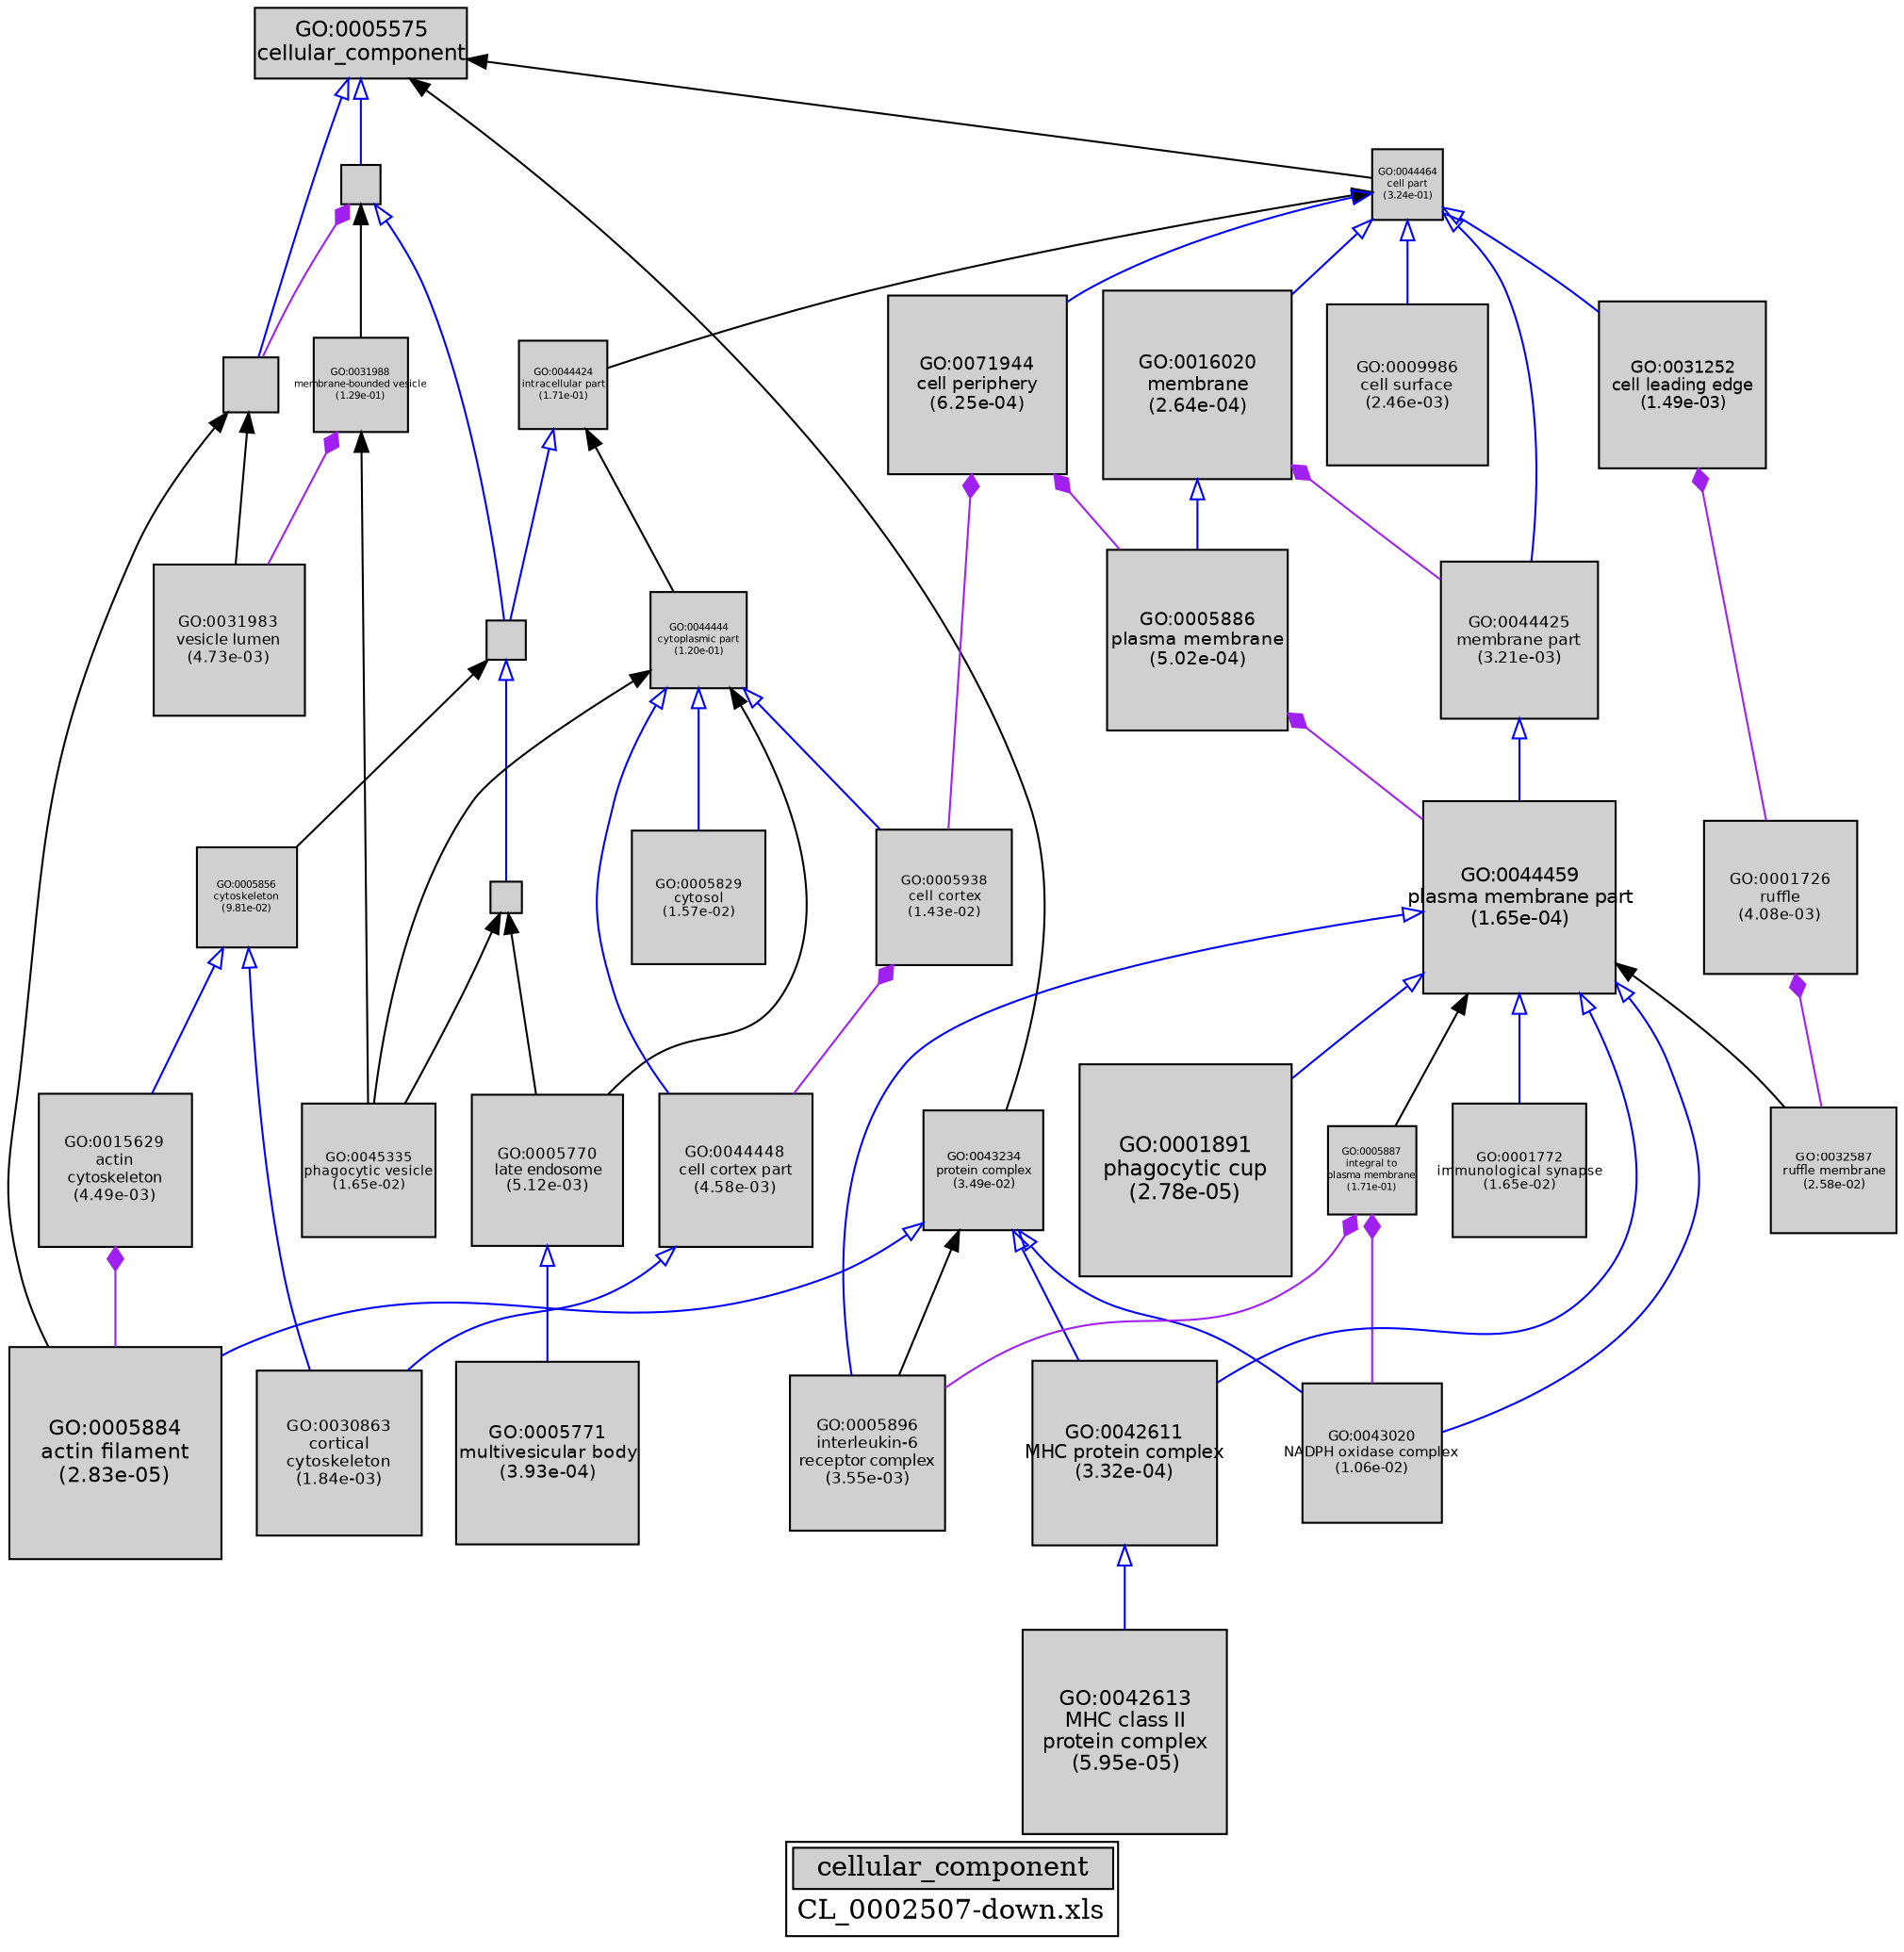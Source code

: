 digraph "cellular_component" {
graph [ bgcolor = "#FFFFFF", label = <<TABLE COLOR="black" BGCOLOR="white"><TR><TD COLSPAN="2" BGCOLOR="#D0D0D0"><FONT COLOR="black">cellular_component</FONT></TD></TR><TR><TD BORDER="0">CL_0002507-down.xls</TD></TR></TABLE>> ];
node [ fontname = "Helvetica" ];

subgraph "nodes" {

node [ style = "filled", fixedsize = "true", width = 1, shape = "box", fontsize = 9, fillcolor = "#D0D0D0", fontcolor = "black", color = "black" ];

"GO:0044425" [ URL = "#GO:0044425", label = <<TABLE BORDER="0"><TR><TD>GO:0044425<BR/>membrane part<BR/>(3.21e-03)</TD></TR></TABLE>>, width = 1.11188306512, shape = "box", fontsize = 8.00555806883, height = 1.11188306512 ];
"GO:0042613" [ URL = "#GO:0042613", label = <<TABLE BORDER="0"><TR><TD>GO:0042613<BR/>MHC class II<BR/>protein complex<BR/>(5.95e-05)</TD></TR></TABLE>>, width = 1.44488470119, shape = "box", fontsize = 10.4031698486, height = 1.44488470119 ];
"GO:0015629" [ URL = "#GO:0015629", label = <<TABLE BORDER="0"><TR><TD>GO:0015629<BR/>actin<BR/>cytoskeleton<BR/>(4.49e-03)</TD></TR></TABLE>>, width = 1.0790889931, shape = "box", fontsize = 7.76944075031, height = 1.0790889931 ];
"GO:0005829" [ URL = "#GO:0005829", label = <<TABLE BORDER="0"><TR><TD>GO:0005829<BR/>cytosol<BR/>(1.57e-02)</TD></TR></TABLE>>, width = 0.946842237387, shape = "box", fontsize = 6.81726410919, height = 0.946842237387 ];
"GO:0031983" [ URL = "#GO:0031983", label = <<TABLE BORDER="0"><TR><TD>GO:0031983<BR/>vesicle lumen<BR/>(4.73e-03)</TD></TR></TABLE>>, width = 1.07389589781, shape = "box", fontsize = 7.73205046423, height = 1.07389589781 ];
"GO:0005856" [ URL = "#GO:0005856", label = <<TABLE BORDER="0"><TR><TD>GO:0005856<BR/>cytoskeleton<BR/>(9.81e-02)</TD></TR></TABLE>>, width = 0.711159034672, shape = "box", fontsize = 5.12034504964, height = 0.711159034672 ];
"GO:0043234" [ URL = "#GO:0043234", label = <<TABLE BORDER="0"><TR><TD>GO:0043234<BR/>protein complex<BR/>(3.49e-02)</TD></TR></TABLE>>, width = 0.852553809138, shape = "box", fontsize = 6.1383874258, height = 0.852553809138 ];
"GO:0005770" [ URL = "#GO:0005770", label = <<TABLE BORDER="0"><TR><TD>GO:0005770<BR/>late endosome<BR/>(5.12e-03)</TD></TR></TABLE>>, width = 1.06610027557, shape = "box", fontsize = 7.67592198414, height = 1.06610027557 ];
"GO:0009986" [ URL = "#GO:0009986", label = <<TABLE BORDER="0"><TR><TD>GO:0009986<BR/>cell surface<BR/>(2.46e-03)</TD></TR></TABLE>>, width = 1.13713592443, shape = "box", fontsize = 8.18737865589, height = 1.13713592443 ];
"GO:0005771" [ URL = "#GO:0005771", label = <<TABLE BORDER="0"><TR><TD>GO:0005771<BR/>multivesicular body<BR/>(3.93e-04)</TD></TR></TABLE>>, width = 1.29800250672, shape = "box", fontsize = 9.34561804839, height = 1.29800250672 ];
"GO:0016020" [ URL = "#GO:0016020", label = <<TABLE BORDER="0"><TR><TD>GO:0016020<BR/>membrane<BR/>(2.64e-04)</TD></TR></TABLE>>, width = 1.33037156487, shape = "box", fontsize = 9.57867526703, height = 1.33037156487 ];
"GO:0005575" [ URL = "#GO:0005575", label = <<TABLE BORDER="0"><TR><TD>GO:0005575<BR/>cellular_component</TD></TR></TABLE>>, width = 1.5, shape = "box", fontsize = 10.8 ];
"GO:0044422" [ URL = "#GO:0044422", label = "", width = 0.388548033475, shape = "box", height = 0.388548033475 ];
"GO:0005938" [ URL = "#GO:0005938", label = <<TABLE BORDER="0"><TR><TD>GO:0005938<BR/>cell cortex<BR/>(1.43e-02)</TD></TR></TABLE>>, width = 0.957987652261, shape = "box", fontsize = 6.89751109628, height = 0.957987652261 ];
"GO:0031988" [ URL = "#GO:0031988", label = <<TABLE BORDER="0"><TR><TD>GO:0031988<BR/>membrane-bounded vesicle<BR/>(1.29e-01)</TD></TR></TABLE>>, width = 0.668861197429, shape = "box", fontsize = 5.0, height = 0.668861197429 ];
"GO:0044424" [ URL = "#GO:0044424", label = <<TABLE BORDER="0"><TR><TD>GO:0044424<BR/>intracellular part<BR/>(1.71e-01)</TD></TR></TABLE>>, width = 0.621741760397, shape = "box", fontsize = 5.0, height = 0.621741760397 ];
"GO:0045335" [ URL = "#GO:0045335", label = <<TABLE BORDER="0"><TR><TD>GO:0045335<BR/>phagocytic vesicle<BR/>(1.65e-02)</TD></TR></TABLE>>, width = 0.941760380065, shape = "box", fontsize = 6.78067473647, height = 0.941760380065 ];
"GO:0043226" [ URL = "#GO:0043226", label = "", width = 0.27716762105, shape = "box", height = 0.27716762105 ];
"GO:0001726" [ URL = "#GO:0001726", label = <<TABLE BORDER="0"><TR><TD>GO:0001726<BR/>ruffle<BR/>(4.08e-03)</TD></TR></TABLE>>, width = 1.08861323757, shape = "box", fontsize = 7.83801531054, height = 1.08861323757 ];
"GO:0005887" [ URL = "#GO:0005887", label = <<TABLE BORDER="0"><TR><TD>GO:0005887<BR/>integral to<BR/>plasma membrane<BR/>(1.71e-01)</TD></TR></TABLE>>, width = 0.62259425523, shape = "box", fontsize = 5.0, height = 0.62259425523 ];
"GO:0031252" [ URL = "#GO:0031252", label = <<TABLE BORDER="0"><TR><TD>GO:0031252<BR/>cell leading edge<BR/>(1.49e-03)</TD></TR></TABLE>>, width = 1.18341591532, shape = "box", fontsize = 8.5205945903, height = 1.18341591532 ];
"GO:0043231" [ URL = "#GO:0043231", label = "", width = 0.226177605597, shape = "box", height = 0.226177605597 ];
"GO:0044464" [ URL = "#GO:0044464", label = <<TABLE BORDER="0"><TR><TD>GO:0044464<BR/>cell part<BR/>(3.24e-01)</TD></TR></TABLE>>, width = 0.500455103926, shape = "box", fontsize = 5.0, height = 0.500455103926 ];
"GO:0005886" [ URL = "#GO:0005886", label = <<TABLE BORDER="0"><TR><TD>GO:0005886<BR/>plasma membrane<BR/>(5.02e-04)</TD></TR></TABLE>>, width = 1.27772007833, shape = "box", fontsize = 9.19958456396, height = 1.27772007833 ];
"GO:0044448" [ URL = "#GO:0044448", label = <<TABLE BORDER="0"><TR><TD>GO:0044448<BR/>cell cortex part<BR/>(4.58e-03)</TD></TR></TABLE>>, width = 1.07707599891, shape = "box", fontsize = 7.75494719217, height = 1.07707599891 ];
"GO:0001772" [ URL = "#GO:0001772", label = <<TABLE BORDER="0"><TR><TD>GO:0001772<BR/>immunological synapse<BR/>(1.65e-02)</TD></TR></TABLE>>, width = 0.941760380065, shape = "box", fontsize = 6.78067473647, height = 0.941760380065 ];
"GO:0030863" [ URL = "#GO:0030863", label = <<TABLE BORDER="0"><TR><TD>GO:0030863<BR/>cortical<BR/>cytoskeleton<BR/>(1.84e-03)</TD></TR></TABLE>>, width = 1.16427310654, shape = "box", fontsize = 8.3827663671, height = 1.16427310654 ];
"GO:0071944" [ URL = "#GO:0071944", label = <<TABLE BORDER="0"><TR><TD>GO:0071944<BR/>cell periphery<BR/>(6.25e-04)</TD></TR></TABLE>>, width = 1.2591534726, shape = "box", fontsize = 9.06590500273, height = 1.2591534726 ];
"GO:0005896" [ URL = "#GO:0005896", label = <<TABLE BORDER="0"><TR><TD>GO:0005896<BR/>interleukin-6<BR/>receptor complex<BR/>(3.55e-03)</TD></TR></TABLE>>, width = 1.10207502029, shape = "box", fontsize = 7.93494014609, height = 1.10207502029 ];
"GO:0044459" [ URL = "#GO:0044459", label = <<TABLE BORDER="0"><TR><TD>GO:0044459<BR/>plasma membrane part<BR/>(1.65e-04)</TD></TR></TABLE>>, width = 1.36753784763, shape = "box", fontsize = 9.84627250296, height = 1.36753784763 ];
"GO:0043229" [ URL = "#GO:0043229", label = "", width = 0.279701973756, shape = "box", height = 0.279701973756 ];
"GO:0042611" [ URL = "#GO:0042611", label = <<TABLE BORDER="0"><TR><TD>GO:0042611<BR/>MHC protein complex<BR/>(3.32e-04)</TD></TR></TABLE>>, width = 1.3118298364, shape = "box", fontsize = 9.44517482207, height = 1.3118298364 ];
"GO:0043020" [ URL = "#GO:0043020", label = <<TABLE BORDER="0"><TR><TD>GO:0043020<BR/>NADPH oxidase complex<BR/>(1.06e-02)</TD></TR></TABLE>>, width = 0.990288265531, shape = "box", fontsize = 7.13007551182, height = 0.990288265531 ];
"GO:0005884" [ URL = "#GO:0005884", label = <<TABLE BORDER="0"><TR><TD>GO:0005884<BR/>actin filament<BR/>(2.83e-05)</TD></TR></TABLE>>, width = 1.49872446745, shape = "box", fontsize = 10.7908161656, height = 1.49872446745 ];
"GO:0044444" [ URL = "#GO:0044444", label = <<TABLE BORDER="0"><TR><TD>GO:0044444<BR/>cytoplasmic part<BR/>(1.20e-01)</TD></TR></TABLE>>, width = 0.679670554081, shape = "box", fontsize = 5.0, height = 0.679670554081 ];
"GO:0001891" [ URL = "#GO:0001891", label = <<TABLE BORDER="0"><TR><TD>GO:0001891<BR/>phagocytic cup<BR/>(2.78e-05)</TD></TR></TABLE>>, width = 1.5, shape = "box", fontsize = 10.8, height = 1.5 ];
"GO:0032587" [ URL = "#GO:0032587", label = <<TABLE BORDER="0"><TR><TD>GO:0032587<BR/>ruffle membrane<BR/>(2.58e-02)</TD></TR></TABLE>>, width = 0.889575506654, shape = "box", fontsize = 6.40494364791, height = 0.889575506654 ];
}
subgraph "edges" {


edge [ dir = "back", weight = 1 ];
subgraph "regulates" {


edge [ color = "cyan", arrowtail = "none" ];
subgraph "positive" {


edge [ color = "green", arrowtail = "vee" ];
}
subgraph "negative" {


edge [ color = "red", arrowtail = "tee" ];
}
}
subgraph "part_of" {


edge [ color = "purple", arrowtail = "diamond", weight = 2.5 ];
"GO:0005887" -> "GO:0005896";
"GO:0031988" -> "GO:0031983";
"GO:0071944" -> "GO:0005886";
"GO:0005887" -> "GO:0043020";
"GO:0001726" -> "GO:0032587";
"GO:0071944" -> "GO:0005938";
"GO:0015629" -> "GO:0005884";
"GO:0016020" -> "GO:0044425";
"GO:0005938" -> "GO:0044448";
"GO:0043226" -> "GO:0044422";
"GO:0031252" -> "GO:0001726";
"GO:0005886" -> "GO:0044459";
}
subgraph "is_a" {


edge [ color = "blue", arrowtail = "empty", weight = 5.0 ];
"GO:0044464" -> "GO:0071944";
"GO:0044464" -> "GO:0031252";
"GO:0005856" -> "GO:0030863";
"GO:0044444" -> "GO:0005829";
"GO:0044459" -> "GO:0042611";
"GO:0042611" -> "GO:0042613";
"GO:0005575" -> "GO:0043226";
"GO:0044459" -> "GO:0001891";
"GO:0044459" -> "GO:0005896";
"GO:0044464" -> "GO:0016020";
"GO:0016020" -> "GO:0005886";
"GO:0005575" -> "GO:0044422";
"GO:0044424" -> "GO:0043229";
"GO:0044448" -> "GO:0030863";
"GO:0044444" -> "GO:0044448";
"GO:0043234" -> "GO:0043020";
"GO:0043234" -> "GO:0005884";
"GO:0043226" -> "GO:0043229";
"GO:0044464" -> "GO:0044425";
"GO:0044459" -> "GO:0043020";
"GO:0043234" -> "GO:0042611";
"GO:0043229" -> "GO:0043231";
"GO:0044444" -> "GO:0005938";
"GO:0044464" -> "GO:0009986";
"GO:0005856" -> "GO:0015629";
"GO:0044459" -> "GO:0001772";
"GO:0044425" -> "GO:0044459";
"GO:0005770" -> "GO:0005771";
}
"GO:0005575" -> "GO:0044464";
"GO:0044459" -> "GO:0032587";
"GO:0044464" -> "GO:0044424";
"GO:0044422" -> "GO:0031983";
"GO:0044422" -> "GO:0005884";
"GO:0043226" -> "GO:0031988";
"GO:0044424" -> "GO:0044444";
"GO:0044444" -> "GO:0045335";
"GO:0005575" -> "GO:0043234";
"GO:0043231" -> "GO:0045335";
"GO:0043234" -> "GO:0005896";
"GO:0044459" -> "GO:0005887";
"GO:0031988" -> "GO:0045335";
"GO:0043229" -> "GO:0005856";
"GO:0043231" -> "GO:0005770";
"GO:0044444" -> "GO:0005770";
}
}
